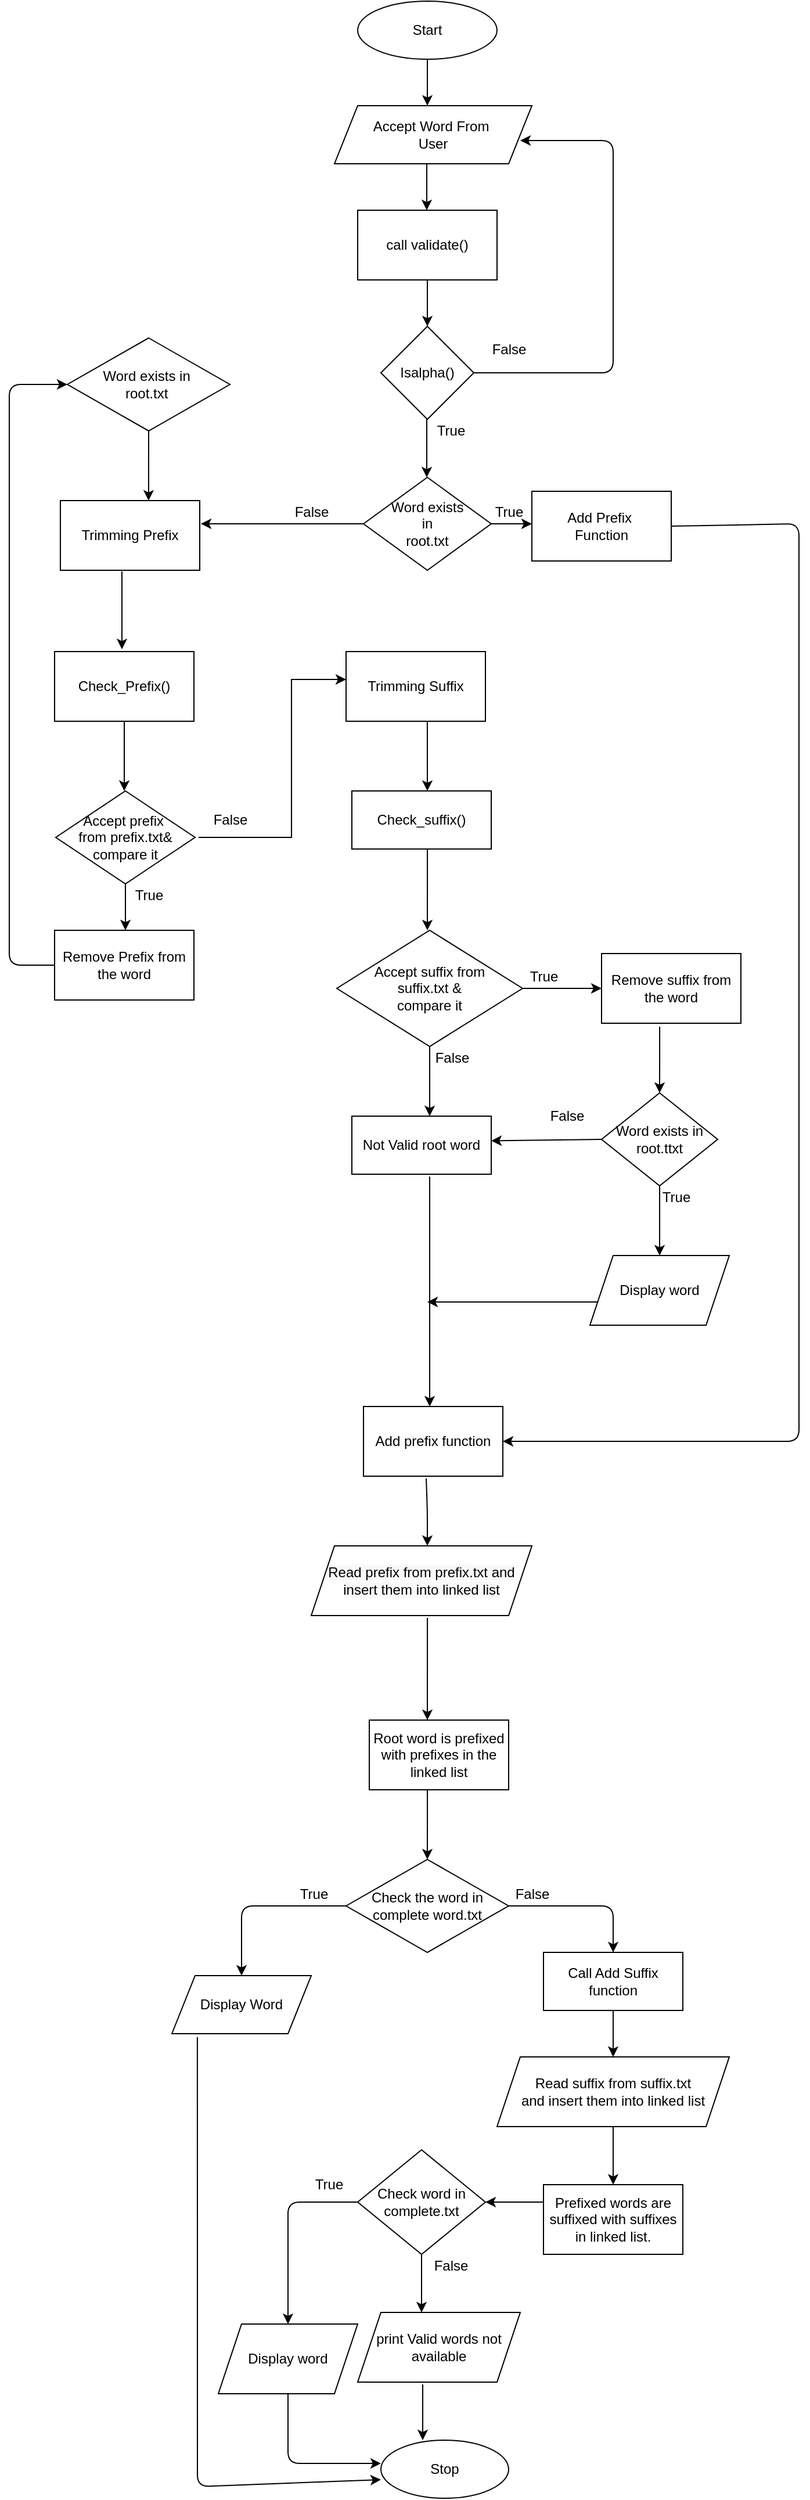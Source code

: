 <mxfile version="14.3.2" type="device"><diagram id="3Fs-UPn3_tDVBQ56yZqv" name="Page-1"><mxGraphModel dx="868" dy="450" grid="1" gridSize="10" guides="1" tooltips="1" connect="1" arrows="1" fold="1" page="1" pageScale="1" pageWidth="850" pageHeight="1100" math="0" shadow="0"><root><mxCell id="0"/><mxCell id="1" parent="0"/><mxCell id="A8N_4ApnOvIi1cN5UZr4-1" value="Start" style="ellipse;whiteSpace=wrap;html=1;" vertex="1" parent="1"><mxGeometry x="340" y="40" width="120" height="50" as="geometry"/></mxCell><mxCell id="A8N_4ApnOvIi1cN5UZr4-2" value="Accept Word From&amp;nbsp;&lt;br&gt;User" style="shape=parallelogram;perimeter=parallelogramPerimeter;whiteSpace=wrap;html=1;fixedSize=1;" vertex="1" parent="1"><mxGeometry x="320" y="130" width="170" height="50" as="geometry"/></mxCell><mxCell id="A8N_4ApnOvIi1cN5UZr4-5" value="" style="endArrow=classic;html=1;" edge="1" parent="1"><mxGeometry width="50" height="50" relative="1" as="geometry"><mxPoint x="400" y="90" as="sourcePoint"/><mxPoint x="400" y="130" as="targetPoint"/></mxGeometry></mxCell><mxCell id="A8N_4ApnOvIi1cN5UZr4-6" value="call validate()" style="rounded=0;whiteSpace=wrap;html=1;" vertex="1" parent="1"><mxGeometry x="340" y="220" width="120" height="60" as="geometry"/></mxCell><mxCell id="A8N_4ApnOvIi1cN5UZr4-9" style="edgeStyle=orthogonalEdgeStyle;rounded=0;orthogonalLoop=1;jettySize=auto;html=1;exitX=0.5;exitY=1;exitDx=0;exitDy=0;" edge="1" parent="1" source="A8N_4ApnOvIi1cN5UZr4-6" target="A8N_4ApnOvIi1cN5UZr4-6"><mxGeometry relative="1" as="geometry"/></mxCell><mxCell id="A8N_4ApnOvIi1cN5UZr4-10" value="" style="endArrow=classic;html=1;" edge="1" parent="1"><mxGeometry width="50" height="50" relative="1" as="geometry"><mxPoint x="399.5" y="180" as="sourcePoint"/><mxPoint x="399.5" y="220" as="targetPoint"/></mxGeometry></mxCell><mxCell id="A8N_4ApnOvIi1cN5UZr4-12" style="edgeStyle=orthogonalEdgeStyle;rounded=0;orthogonalLoop=1;jettySize=auto;html=1;exitX=0.5;exitY=1;exitDx=0;exitDy=0;" edge="1" parent="1" source="A8N_4ApnOvIi1cN5UZr4-6" target="A8N_4ApnOvIi1cN5UZr4-6"><mxGeometry relative="1" as="geometry"/></mxCell><mxCell id="A8N_4ApnOvIi1cN5UZr4-13" style="edgeStyle=orthogonalEdgeStyle;rounded=0;orthogonalLoop=1;jettySize=auto;html=1;exitX=0.5;exitY=1;exitDx=0;exitDy=0;" edge="1" parent="1" source="A8N_4ApnOvIi1cN5UZr4-6" target="A8N_4ApnOvIi1cN5UZr4-6"><mxGeometry relative="1" as="geometry"/></mxCell><mxCell id="A8N_4ApnOvIi1cN5UZr4-14" value="" style="endArrow=classic;html=1;" edge="1" parent="1"><mxGeometry width="50" height="50" relative="1" as="geometry"><mxPoint x="400" y="280" as="sourcePoint"/><mxPoint x="400" y="320" as="targetPoint"/></mxGeometry></mxCell><mxCell id="A8N_4ApnOvIi1cN5UZr4-15" value="Isalpha()" style="rhombus;whiteSpace=wrap;html=1;" vertex="1" parent="1"><mxGeometry x="360" y="320" width="80" height="80" as="geometry"/></mxCell><mxCell id="A8N_4ApnOvIi1cN5UZr4-17" value="" style="endArrow=classic;html=1;" edge="1" parent="1"><mxGeometry width="50" height="50" relative="1" as="geometry"><mxPoint x="399.5" y="400" as="sourcePoint"/><mxPoint x="399.5" y="450" as="targetPoint"/></mxGeometry></mxCell><mxCell id="A8N_4ApnOvIi1cN5UZr4-18" value="True&lt;br&gt;" style="text;html=1;align=center;verticalAlign=middle;resizable=0;points=[];autosize=1;" vertex="1" parent="1"><mxGeometry x="400" y="400" width="40" height="20" as="geometry"/></mxCell><mxCell id="A8N_4ApnOvIi1cN5UZr4-19" value="Word exists&lt;br&gt;in&lt;br&gt;root.txt" style="rhombus;whiteSpace=wrap;html=1;" vertex="1" parent="1"><mxGeometry x="345" y="450" width="110" height="80" as="geometry"/></mxCell><mxCell id="A8N_4ApnOvIi1cN5UZr4-20" style="edgeStyle=orthogonalEdgeStyle;rounded=0;orthogonalLoop=1;jettySize=auto;html=1;exitX=0.5;exitY=1;exitDx=0;exitDy=0;" edge="1" parent="1" source="A8N_4ApnOvIi1cN5UZr4-19" target="A8N_4ApnOvIi1cN5UZr4-19"><mxGeometry relative="1" as="geometry"/></mxCell><mxCell id="A8N_4ApnOvIi1cN5UZr4-25" value="" style="endArrow=classic;html=1;" edge="1" parent="1"><mxGeometry width="50" height="50" relative="1" as="geometry"><mxPoint x="455" y="490" as="sourcePoint"/><mxPoint x="490" y="490" as="targetPoint"/></mxGeometry></mxCell><mxCell id="A8N_4ApnOvIi1cN5UZr4-26" value="True" style="text;html=1;align=center;verticalAlign=middle;resizable=0;points=[];autosize=1;" vertex="1" parent="1"><mxGeometry x="450" y="470" width="40" height="20" as="geometry"/></mxCell><mxCell id="A8N_4ApnOvIi1cN5UZr4-27" value="Add Prefix&amp;nbsp;&lt;br&gt;Function" style="rounded=0;whiteSpace=wrap;html=1;" vertex="1" parent="1"><mxGeometry x="490" y="462" width="120" height="60" as="geometry"/></mxCell><mxCell id="A8N_4ApnOvIi1cN5UZr4-31" value="" style="endArrow=classic;html=1;exitX=1;exitY=0.5;exitDx=0;exitDy=0;" edge="1" parent="1" source="A8N_4ApnOvIi1cN5UZr4-15"><mxGeometry width="50" height="50" relative="1" as="geometry"><mxPoint x="590" y="160" as="sourcePoint"/><mxPoint x="480" y="160" as="targetPoint"/><Array as="points"><mxPoint x="560" y="360"/><mxPoint x="560" y="160"/><mxPoint x="480" y="160"/></Array></mxGeometry></mxCell><mxCell id="A8N_4ApnOvIi1cN5UZr4-34" value="False" style="text;html=1;align=center;verticalAlign=middle;resizable=0;points=[];autosize=1;" vertex="1" parent="1"><mxGeometry x="450" y="330" width="40" height="20" as="geometry"/></mxCell><mxCell id="A8N_4ApnOvIi1cN5UZr4-38" value="False" style="text;html=1;align=center;verticalAlign=middle;resizable=0;points=[];autosize=1;" vertex="1" parent="1"><mxGeometry x="280" y="470" width="40" height="20" as="geometry"/></mxCell><mxCell id="A8N_4ApnOvIi1cN5UZr4-40" style="edgeStyle=orthogonalEdgeStyle;rounded=0;orthogonalLoop=1;jettySize=auto;html=1;exitX=0.5;exitY=1;exitDx=0;exitDy=0;" edge="1" parent="1"><mxGeometry relative="1" as="geometry"><mxPoint x="135" y="540" as="sourcePoint"/><mxPoint x="135" y="540" as="targetPoint"/></mxGeometry></mxCell><mxCell id="A8N_4ApnOvIi1cN5UZr4-44" value="" style="endArrow=classic;html=1;" edge="1" parent="1"><mxGeometry width="50" height="50" relative="1" as="geometry"><mxPoint x="345" y="490" as="sourcePoint"/><mxPoint x="205" y="490" as="targetPoint"/></mxGeometry></mxCell><mxCell id="A8N_4ApnOvIi1cN5UZr4-45" value="Trimming Prefix" style="rounded=0;whiteSpace=wrap;html=1;" vertex="1" parent="1"><mxGeometry x="84" y="470" width="120" height="60" as="geometry"/></mxCell><mxCell id="A8N_4ApnOvIi1cN5UZr4-46" value="" style="endArrow=classic;html=1;" edge="1" parent="1"><mxGeometry width="50" height="50" relative="1" as="geometry"><mxPoint x="137" y="531" as="sourcePoint"/><mxPoint x="137" y="598" as="targetPoint"/></mxGeometry></mxCell><mxCell id="A8N_4ApnOvIi1cN5UZr4-47" value="Check_Prefix()" style="rounded=0;whiteSpace=wrap;html=1;" vertex="1" parent="1"><mxGeometry x="79" y="600" width="120" height="60" as="geometry"/></mxCell><mxCell id="A8N_4ApnOvIi1cN5UZr4-48" value="Trimming Suffix" style="rounded=0;whiteSpace=wrap;html=1;" vertex="1" parent="1"><mxGeometry x="330" y="600" width="120" height="60" as="geometry"/></mxCell><mxCell id="A8N_4ApnOvIi1cN5UZr4-50" value="Word exists in&amp;nbsp;&lt;br&gt;root.txt&amp;nbsp;" style="rhombus;whiteSpace=wrap;html=1;" vertex="1" parent="1"><mxGeometry x="90" y="330" width="140" height="80" as="geometry"/></mxCell><mxCell id="A8N_4ApnOvIi1cN5UZr4-54" value="" style="endArrow=classic;html=1;exitX=0.5;exitY=1;exitDx=0;exitDy=0;entryX=0.633;entryY=0;entryDx=0;entryDy=0;entryPerimeter=0;" edge="1" parent="1" source="A8N_4ApnOvIi1cN5UZr4-50" target="A8N_4ApnOvIi1cN5UZr4-45"><mxGeometry width="50" height="50" relative="1" as="geometry"><mxPoint x="130" y="450" as="sourcePoint"/><mxPoint x="180" y="450" as="targetPoint"/></mxGeometry></mxCell><mxCell id="A8N_4ApnOvIi1cN5UZr4-55" value="" style="endArrow=classic;html=1;exitX=0.5;exitY=1;exitDx=0;exitDy=0;" edge="1" parent="1" source="A8N_4ApnOvIi1cN5UZr4-47"><mxGeometry width="50" height="50" relative="1" as="geometry"><mxPoint x="120" y="710" as="sourcePoint"/><mxPoint x="139" y="720" as="targetPoint"/></mxGeometry></mxCell><mxCell id="A8N_4ApnOvIi1cN5UZr4-56" value="Accept prefix&amp;nbsp;&lt;br&gt;from prefix.txt&amp;amp;&lt;br&gt;compare it" style="rhombus;whiteSpace=wrap;html=1;" vertex="1" parent="1"><mxGeometry x="80" y="720" width="120" height="80" as="geometry"/></mxCell><mxCell id="A8N_4ApnOvIi1cN5UZr4-59" style="edgeStyle=orthogonalEdgeStyle;rounded=0;orthogonalLoop=1;jettySize=auto;html=1;exitX=1;exitY=0.5;exitDx=0;exitDy=0;" edge="1" parent="1"><mxGeometry relative="1" as="geometry"><mxPoint x="330" y="624" as="targetPoint"/><mxPoint x="203" y="760" as="sourcePoint"/><Array as="points"><mxPoint x="283" y="760"/><mxPoint x="283" y="624"/></Array></mxGeometry></mxCell><mxCell id="A8N_4ApnOvIi1cN5UZr4-60" value="" style="endArrow=classic;html=1;exitX=0.583;exitY=1;exitDx=0;exitDy=0;exitPerimeter=0;" edge="1" parent="1" source="A8N_4ApnOvIi1cN5UZr4-48"><mxGeometry width="50" height="50" relative="1" as="geometry"><mxPoint x="380" y="720" as="sourcePoint"/><mxPoint x="400" y="720" as="targetPoint"/></mxGeometry></mxCell><mxCell id="A8N_4ApnOvIi1cN5UZr4-61" value="Check_suffix()" style="rounded=0;whiteSpace=wrap;html=1;" vertex="1" parent="1"><mxGeometry x="335" y="720" width="120" height="50" as="geometry"/></mxCell><mxCell id="A8N_4ApnOvIi1cN5UZr4-62" value="" style="endArrow=classic;html=1;exitX=0.542;exitY=1;exitDx=0;exitDy=0;exitPerimeter=0;" edge="1" parent="1" source="A8N_4ApnOvIi1cN5UZr4-61"><mxGeometry width="50" height="50" relative="1" as="geometry"><mxPoint x="380" y="820" as="sourcePoint"/><mxPoint x="400" y="840" as="targetPoint"/></mxGeometry></mxCell><mxCell id="A8N_4ApnOvIi1cN5UZr4-63" value="Accept suffix from&lt;br&gt;suffix.txt &amp;amp;&lt;br&gt;compare it" style="rhombus;whiteSpace=wrap;html=1;" vertex="1" parent="1"><mxGeometry x="322" y="840" width="160" height="100" as="geometry"/></mxCell><mxCell id="A8N_4ApnOvIi1cN5UZr4-64" value="" style="endArrow=classic;html=1;exitX=1;exitY=0.5;exitDx=0;exitDy=0;" edge="1" parent="1" source="A8N_4ApnOvIi1cN5UZr4-63" target="A8N_4ApnOvIi1cN5UZr4-66"><mxGeometry width="50" height="50" relative="1" as="geometry"><mxPoint x="510" y="910" as="sourcePoint"/><mxPoint x="570" y="890" as="targetPoint"/></mxGeometry></mxCell><mxCell id="A8N_4ApnOvIi1cN5UZr4-65" value="True" style="text;html=1;align=center;verticalAlign=middle;resizable=0;points=[];autosize=1;" vertex="1" parent="1"><mxGeometry x="480" y="870" width="40" height="20" as="geometry"/></mxCell><mxCell id="A8N_4ApnOvIi1cN5UZr4-66" value="Remove suffix from the word" style="rounded=0;whiteSpace=wrap;html=1;" vertex="1" parent="1"><mxGeometry x="550" y="860" width="120" height="60" as="geometry"/></mxCell><mxCell id="A8N_4ApnOvIi1cN5UZr4-67" value="" style="endArrow=classic;html=1;exitX=0.5;exitY=1;exitDx=0;exitDy=0;" edge="1" parent="1" source="A8N_4ApnOvIi1cN5UZr4-63"><mxGeometry width="50" height="50" relative="1" as="geometry"><mxPoint x="380" y="1000" as="sourcePoint"/><mxPoint x="402" y="1000" as="targetPoint"/></mxGeometry></mxCell><mxCell id="A8N_4ApnOvIi1cN5UZr4-68" value="False" style="text;html=1;align=center;verticalAlign=middle;resizable=0;points=[];autosize=1;" vertex="1" parent="1"><mxGeometry x="401" y="940" width="40" height="20" as="geometry"/></mxCell><mxCell id="A8N_4ApnOvIi1cN5UZr4-69" value="" style="endArrow=classic;html=1;exitX=0.5;exitY=1;exitDx=0;exitDy=0;" edge="1" parent="1" source="A8N_4ApnOvIi1cN5UZr4-56"><mxGeometry width="50" height="50" relative="1" as="geometry"><mxPoint x="120" y="850" as="sourcePoint"/><mxPoint x="140" y="840" as="targetPoint"/></mxGeometry></mxCell><mxCell id="A8N_4ApnOvIi1cN5UZr4-70" value="True" style="text;html=1;align=center;verticalAlign=middle;resizable=0;points=[];autosize=1;" vertex="1" parent="1"><mxGeometry x="140" y="800" width="40" height="20" as="geometry"/></mxCell><mxCell id="A8N_4ApnOvIi1cN5UZr4-71" value="Word exists in root.ttxt" style="rhombus;whiteSpace=wrap;html=1;" vertex="1" parent="1"><mxGeometry x="550" y="980" width="100" height="80" as="geometry"/></mxCell><mxCell id="A8N_4ApnOvIi1cN5UZr4-73" value="" style="endArrow=classic;html=1;entryX=0.5;entryY=0;entryDx=0;entryDy=0;exitX=0.417;exitY=1.05;exitDx=0;exitDy=0;exitPerimeter=0;" edge="1" parent="1" source="A8N_4ApnOvIi1cN5UZr4-66" target="A8N_4ApnOvIi1cN5UZr4-71"><mxGeometry width="50" height="50" relative="1" as="geometry"><mxPoint x="560" y="950" as="sourcePoint"/><mxPoint x="560" y="970" as="targetPoint"/><Array as="points"/></mxGeometry></mxCell><mxCell id="A8N_4ApnOvIi1cN5UZr4-74" value="" style="endArrow=classic;html=1;exitX=0;exitY=0.5;exitDx=0;exitDy=0;entryX=1;entryY=0.25;entryDx=0;entryDy=0;" edge="1" parent="1"><mxGeometry width="50" height="50" relative="1" as="geometry"><mxPoint x="550" y="1020" as="sourcePoint"/><mxPoint x="455" y="1021.25" as="targetPoint"/></mxGeometry></mxCell><mxCell id="A8N_4ApnOvIi1cN5UZr4-75" value="False" style="text;html=1;align=center;verticalAlign=middle;resizable=0;points=[];autosize=1;" vertex="1" parent="1"><mxGeometry x="500" y="990" width="40" height="20" as="geometry"/></mxCell><mxCell id="A8N_4ApnOvIi1cN5UZr4-76" value="Not Valid root word" style="rounded=0;whiteSpace=wrap;html=1;" vertex="1" parent="1"><mxGeometry x="335" y="1000" width="120" height="50" as="geometry"/></mxCell><mxCell id="A8N_4ApnOvIi1cN5UZr4-77" value="" style="endArrow=classic;html=1;exitX=0.5;exitY=1;exitDx=0;exitDy=0;" edge="1" parent="1" source="A8N_4ApnOvIi1cN5UZr4-71"><mxGeometry width="50" height="50" relative="1" as="geometry"><mxPoint x="460" y="1130" as="sourcePoint"/><mxPoint x="600" y="1120" as="targetPoint"/></mxGeometry></mxCell><mxCell id="A8N_4ApnOvIi1cN5UZr4-78" value="True" style="text;html=1;align=center;verticalAlign=middle;resizable=0;points=[];autosize=1;" vertex="1" parent="1"><mxGeometry x="594" y="1060" width="40" height="20" as="geometry"/></mxCell><mxCell id="A8N_4ApnOvIi1cN5UZr4-80" value="" style="endArrow=classic;html=1;exitX=0.558;exitY=1.04;exitDx=0;exitDy=0;exitPerimeter=0;" edge="1" parent="1" source="A8N_4ApnOvIi1cN5UZr4-76"><mxGeometry width="50" height="50" relative="1" as="geometry"><mxPoint x="400" y="1060" as="sourcePoint"/><mxPoint x="402" y="1250" as="targetPoint"/></mxGeometry></mxCell><mxCell id="A8N_4ApnOvIi1cN5UZr4-81" value="" style="endArrow=classic;html=1;" edge="1" parent="1"><mxGeometry width="50" height="50" relative="1" as="geometry"><mxPoint x="550" y="1160" as="sourcePoint"/><mxPoint x="400" y="1160" as="targetPoint"/></mxGeometry></mxCell><mxCell id="A8N_4ApnOvIi1cN5UZr4-82" value="Remove Prefix from the word" style="rounded=0;whiteSpace=wrap;html=1;" vertex="1" parent="1"><mxGeometry x="79" y="840" width="120" height="60" as="geometry"/></mxCell><mxCell id="A8N_4ApnOvIi1cN5UZr4-85" value="" style="endArrow=classic;html=1;entryX=0;entryY=0.5;entryDx=0;entryDy=0;exitX=0;exitY=0.5;exitDx=0;exitDy=0;" edge="1" parent="1" source="A8N_4ApnOvIi1cN5UZr4-82" target="A8N_4ApnOvIi1cN5UZr4-50"><mxGeometry width="50" height="50" relative="1" as="geometry"><mxPoint x="70" y="850" as="sourcePoint"/><mxPoint x="30" y="380" as="targetPoint"/><Array as="points"><mxPoint x="40" y="870"/><mxPoint x="40" y="760"/><mxPoint x="40" y="670"/><mxPoint x="40" y="560"/><mxPoint x="40" y="370"/></Array></mxGeometry></mxCell><mxCell id="A8N_4ApnOvIi1cN5UZr4-86" value="Add prefix function" style="rounded=0;whiteSpace=wrap;html=1;" vertex="1" parent="1"><mxGeometry x="345" y="1250" width="120" height="60" as="geometry"/></mxCell><mxCell id="A8N_4ApnOvIi1cN5UZr4-90" value="" style="endArrow=classic;html=1;exitX=1;exitY=0.5;exitDx=0;exitDy=0;entryX=1;entryY=0.5;entryDx=0;entryDy=0;" edge="1" parent="1" source="A8N_4ApnOvIi1cN5UZr4-27" target="A8N_4ApnOvIi1cN5UZr4-86"><mxGeometry width="50" height="50" relative="1" as="geometry"><mxPoint x="630" y="528.25" as="sourcePoint"/><mxPoint x="470" y="1280" as="targetPoint"/><Array as="points"><mxPoint x="720" y="490"/><mxPoint x="720" y="640"/><mxPoint x="720" y="720"/><mxPoint x="720" y="850"/><mxPoint x="720" y="1001"/><mxPoint x="720" y="1080"/><mxPoint x="720" y="1280"/></Array></mxGeometry></mxCell><mxCell id="A8N_4ApnOvIi1cN5UZr4-91" value="" style="endArrow=classic;html=1;exitX=0.45;exitY=1.033;exitDx=0;exitDy=0;exitPerimeter=0;" edge="1" parent="1" source="A8N_4ApnOvIi1cN5UZr4-86"><mxGeometry width="50" height="50" relative="1" as="geometry"><mxPoint x="370" y="1380" as="sourcePoint"/><mxPoint x="400" y="1370" as="targetPoint"/><Array as="points"><mxPoint x="400" y="1340"/><mxPoint x="400" y="1370"/></Array></mxGeometry></mxCell><mxCell id="A8N_4ApnOvIi1cN5UZr4-93" value="" style="endArrow=classic;html=1;exitX=0.417;exitY=1.033;exitDx=0;exitDy=0;exitPerimeter=0;" edge="1" parent="1"><mxGeometry width="50" height="50" relative="1" as="geometry"><mxPoint x="400.04" y="1431.98" as="sourcePoint"/><mxPoint x="400" y="1520" as="targetPoint"/></mxGeometry></mxCell><mxCell id="A8N_4ApnOvIi1cN5UZr4-94" value="Root word is prefixed with prefixes in the linked list" style="rounded=0;whiteSpace=wrap;html=1;" vertex="1" parent="1"><mxGeometry x="350" y="1520" width="120" height="60" as="geometry"/></mxCell><mxCell id="A8N_4ApnOvIi1cN5UZr4-95" value="" style="endArrow=classic;html=1;exitX=0.417;exitY=1;exitDx=0;exitDy=0;exitPerimeter=0;" edge="1" parent="1" source="A8N_4ApnOvIi1cN5UZr4-94"><mxGeometry width="50" height="50" relative="1" as="geometry"><mxPoint x="360" y="1650" as="sourcePoint"/><mxPoint x="400" y="1640" as="targetPoint"/></mxGeometry></mxCell><mxCell id="A8N_4ApnOvIi1cN5UZr4-96" value="Check the word in complete word.txt" style="rhombus;whiteSpace=wrap;html=1;" vertex="1" parent="1"><mxGeometry x="330" y="1640" width="140" height="80" as="geometry"/></mxCell><mxCell id="A8N_4ApnOvIi1cN5UZr4-97" value="" style="endArrow=classic;html=1;exitX=0;exitY=0.5;exitDx=0;exitDy=0;" edge="1" parent="1" source="A8N_4ApnOvIi1cN5UZr4-96"><mxGeometry width="50" height="50" relative="1" as="geometry"><mxPoint x="200" y="1690" as="sourcePoint"/><mxPoint x="240" y="1740" as="targetPoint"/><Array as="points"><mxPoint x="240" y="1680"/></Array></mxGeometry></mxCell><mxCell id="A8N_4ApnOvIi1cN5UZr4-98" value="True" style="text;html=1;align=center;verticalAlign=middle;resizable=0;points=[];autosize=1;" vertex="1" parent="1"><mxGeometry x="282" y="1660" width="40" height="20" as="geometry"/></mxCell><mxCell id="A8N_4ApnOvIi1cN5UZr4-100" value="" style="endArrow=classic;html=1;exitX=1;exitY=0.5;exitDx=0;exitDy=0;" edge="1" parent="1" source="A8N_4ApnOvIi1cN5UZr4-96"><mxGeometry width="50" height="50" relative="1" as="geometry"><mxPoint x="490" y="1710" as="sourcePoint"/><mxPoint x="560" y="1720" as="targetPoint"/><Array as="points"><mxPoint x="560" y="1680"/></Array></mxGeometry></mxCell><mxCell id="A8N_4ApnOvIi1cN5UZr4-101" value="False" style="text;html=1;align=center;verticalAlign=middle;resizable=0;points=[];autosize=1;" vertex="1" parent="1"><mxGeometry x="470" y="1660" width="40" height="20" as="geometry"/></mxCell><mxCell id="A8N_4ApnOvIi1cN5UZr4-102" value="Call Add Suffix function" style="rounded=0;whiteSpace=wrap;html=1;" vertex="1" parent="1"><mxGeometry x="500" y="1720" width="120" height="50" as="geometry"/></mxCell><mxCell id="A8N_4ApnOvIi1cN5UZr4-103" value="" style="endArrow=classic;html=1;exitX=0.5;exitY=1;exitDx=0;exitDy=0;" edge="1" parent="1" source="A8N_4ApnOvIi1cN5UZr4-102"><mxGeometry width="50" height="50" relative="1" as="geometry"><mxPoint x="540" y="1840" as="sourcePoint"/><mxPoint x="560" y="1810" as="targetPoint"/></mxGeometry></mxCell><mxCell id="A8N_4ApnOvIi1cN5UZr4-105" value="&#10;&#10;&lt;span style=&quot;color: rgb(0, 0, 0); font-family: helvetica; font-size: 12px; font-style: normal; font-weight: 400; letter-spacing: normal; text-align: center; text-indent: 0px; text-transform: none; word-spacing: 0px; background-color: rgb(248, 249, 250); display: inline; float: none;&quot;&gt;Read prefix from prefix.txt and insert them into linked list&lt;/span&gt;&#10;&#10;" style="shape=parallelogram;perimeter=parallelogramPerimeter;whiteSpace=wrap;html=1;fixedSize=1;" vertex="1" parent="1"><mxGeometry x="300" y="1370" width="190" height="60" as="geometry"/></mxCell><mxCell id="A8N_4ApnOvIi1cN5UZr4-106" value="Read suffix from suffix.txt&lt;br&gt;and insert them into linked list" style="shape=parallelogram;perimeter=parallelogramPerimeter;whiteSpace=wrap;html=1;fixedSize=1;" vertex="1" parent="1"><mxGeometry x="460" y="1810" width="200" height="60" as="geometry"/></mxCell><mxCell id="A8N_4ApnOvIi1cN5UZr4-107" value="" style="endArrow=classic;html=1;exitX=0.5;exitY=1;exitDx=0;exitDy=0;" edge="1" parent="1" source="A8N_4ApnOvIi1cN5UZr4-106"><mxGeometry width="50" height="50" relative="1" as="geometry"><mxPoint x="470" y="1950" as="sourcePoint"/><mxPoint x="560" y="1920" as="targetPoint"/></mxGeometry></mxCell><mxCell id="A8N_4ApnOvIi1cN5UZr4-108" value="Prefixed words are suffixed with suffixes in linked list." style="rounded=0;whiteSpace=wrap;html=1;" vertex="1" parent="1"><mxGeometry x="500" y="1920" width="120" height="60" as="geometry"/></mxCell><mxCell id="A8N_4ApnOvIi1cN5UZr4-109" value="" style="endArrow=classic;html=1;exitX=0;exitY=0.25;exitDx=0;exitDy=0;" edge="1" parent="1" source="A8N_4ApnOvIi1cN5UZr4-108"><mxGeometry width="50" height="50" relative="1" as="geometry"><mxPoint x="380" y="1890" as="sourcePoint"/><mxPoint x="450" y="1935" as="targetPoint"/></mxGeometry></mxCell><mxCell id="A8N_4ApnOvIi1cN5UZr4-110" value="Check word in complete.txt" style="rhombus;whiteSpace=wrap;html=1;" vertex="1" parent="1"><mxGeometry x="340" y="1890" width="110" height="90" as="geometry"/></mxCell><mxCell id="A8N_4ApnOvIi1cN5UZr4-111" value="" style="endArrow=classic;html=1;exitX=0;exitY=0.5;exitDx=0;exitDy=0;" edge="1" parent="1" source="A8N_4ApnOvIi1cN5UZr4-110"><mxGeometry width="50" height="50" relative="1" as="geometry"><mxPoint x="250" y="1940" as="sourcePoint"/><mxPoint x="280" y="2040" as="targetPoint"/><Array as="points"><mxPoint x="280" y="1935"/></Array></mxGeometry></mxCell><mxCell id="A8N_4ApnOvIi1cN5UZr4-112" value="True" style="text;html=1;align=center;verticalAlign=middle;resizable=0;points=[];autosize=1;" vertex="1" parent="1"><mxGeometry x="295" y="1910" width="40" height="20" as="geometry"/></mxCell><mxCell id="A8N_4ApnOvIi1cN5UZr4-113" value="" style="endArrow=classic;html=1;exitX=0.5;exitY=1;exitDx=0;exitDy=0;" edge="1" parent="1" source="A8N_4ApnOvIi1cN5UZr4-110"><mxGeometry width="50" height="50" relative="1" as="geometry"><mxPoint x="390" y="2020" as="sourcePoint"/><mxPoint x="395" y="2030" as="targetPoint"/></mxGeometry></mxCell><mxCell id="A8N_4ApnOvIi1cN5UZr4-114" value="False" style="text;html=1;align=center;verticalAlign=middle;resizable=0;points=[];autosize=1;" vertex="1" parent="1"><mxGeometry x="400" y="1980" width="40" height="20" as="geometry"/></mxCell><mxCell id="A8N_4ApnOvIi1cN5UZr4-116" value="Display word" style="shape=parallelogram;perimeter=parallelogramPerimeter;whiteSpace=wrap;html=1;fixedSize=1;" vertex="1" parent="1"><mxGeometry x="220" y="2040" width="120" height="60" as="geometry"/></mxCell><mxCell id="A8N_4ApnOvIi1cN5UZr4-117" value="Display Word" style="shape=parallelogram;perimeter=parallelogramPerimeter;whiteSpace=wrap;html=1;fixedSize=1;" vertex="1" parent="1"><mxGeometry x="180" y="1740" width="120" height="50" as="geometry"/></mxCell><mxCell id="A8N_4ApnOvIi1cN5UZr4-118" value="Display word" style="shape=parallelogram;perimeter=parallelogramPerimeter;whiteSpace=wrap;html=1;fixedSize=1;" vertex="1" parent="1"><mxGeometry x="540" y="1120" width="120" height="60" as="geometry"/></mxCell><mxCell id="A8N_4ApnOvIi1cN5UZr4-120" value="print Valid words not available" style="shape=parallelogram;perimeter=parallelogramPerimeter;whiteSpace=wrap;html=1;fixedSize=1;" vertex="1" parent="1"><mxGeometry x="340" y="2030" width="140" height="60" as="geometry"/></mxCell><mxCell id="A8N_4ApnOvIi1cN5UZr4-121" value="" style="endArrow=classic;html=1;exitX=0.4;exitY=1.033;exitDx=0;exitDy=0;exitPerimeter=0;" edge="1" parent="1" source="A8N_4ApnOvIi1cN5UZr4-120"><mxGeometry width="50" height="50" relative="1" as="geometry"><mxPoint x="370" y="2140" as="sourcePoint"/><mxPoint x="396" y="2140" as="targetPoint"/></mxGeometry></mxCell><mxCell id="A8N_4ApnOvIi1cN5UZr4-122" value="Stop" style="ellipse;whiteSpace=wrap;html=1;" vertex="1" parent="1"><mxGeometry x="360" y="2140" width="110" height="50" as="geometry"/></mxCell><mxCell id="A8N_4ApnOvIi1cN5UZr4-125" value="" style="endArrow=classic;html=1;exitX=0.5;exitY=1;exitDx=0;exitDy=0;" edge="1" parent="1" source="A8N_4ApnOvIi1cN5UZr4-116"><mxGeometry width="50" height="50" relative="1" as="geometry"><mxPoint x="210" y="2160" as="sourcePoint"/><mxPoint x="360" y="2160" as="targetPoint"/><Array as="points"><mxPoint x="280" y="2160"/></Array></mxGeometry></mxCell><mxCell id="A8N_4ApnOvIi1cN5UZr4-129" value="False" style="text;html=1;align=center;verticalAlign=middle;resizable=0;points=[];autosize=1;" vertex="1" parent="1"><mxGeometry x="210" y="735" width="40" height="20" as="geometry"/></mxCell><mxCell id="A8N_4ApnOvIi1cN5UZr4-130" value="" style="endArrow=classic;html=1;exitX=0.183;exitY=1.06;exitDx=0;exitDy=0;exitPerimeter=0;entryX=0;entryY=0.68;entryDx=0;entryDy=0;entryPerimeter=0;" edge="1" parent="1" source="A8N_4ApnOvIi1cN5UZr4-117" target="A8N_4ApnOvIi1cN5UZr4-122"><mxGeometry width="50" height="50" relative="1" as="geometry"><mxPoint x="210" y="1800" as="sourcePoint"/><mxPoint x="350" y="2190" as="targetPoint"/><Array as="points"><mxPoint x="202" y="2180"/></Array></mxGeometry></mxCell></root></mxGraphModel></diagram></mxfile>